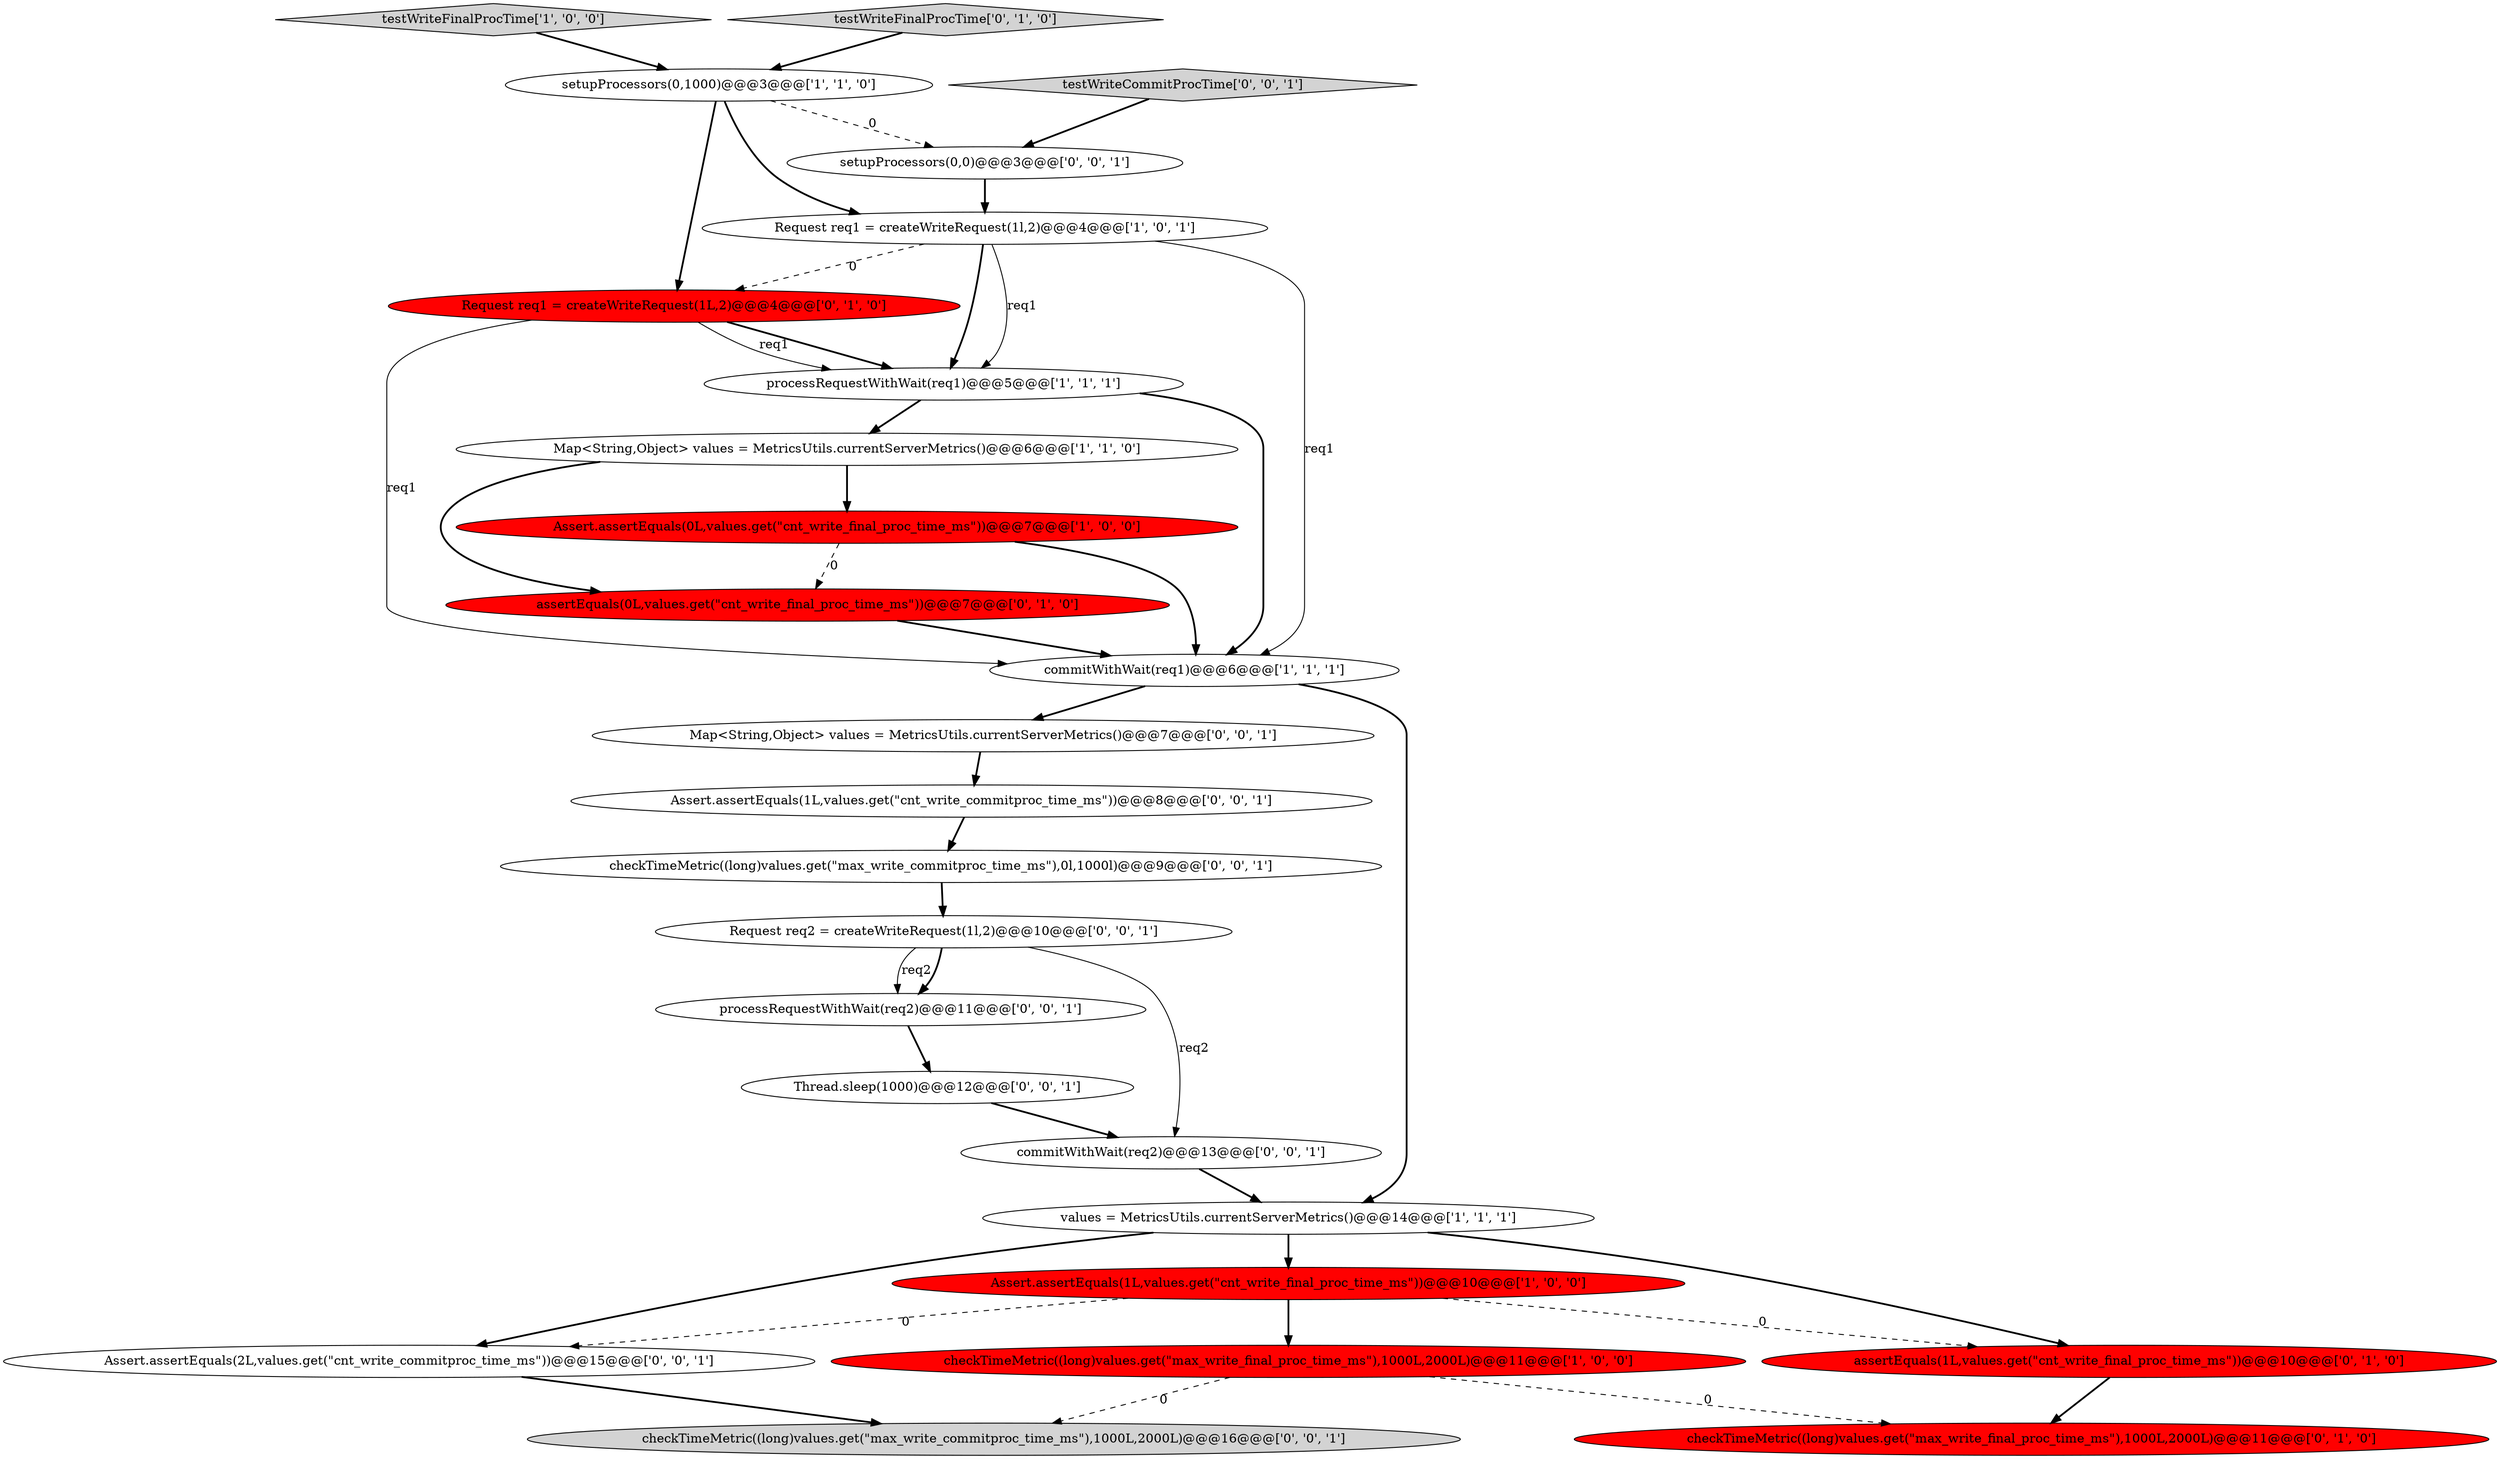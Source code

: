 digraph {
4 [style = filled, label = "Assert.assertEquals(1L,values.get(\"cnt_write_final_proc_time_ms\"))@@@10@@@['1', '0', '0']", fillcolor = red, shape = ellipse image = "AAA1AAABBB1BBB"];
3 [style = filled, label = "testWriteFinalProcTime['1', '0', '0']", fillcolor = lightgray, shape = diamond image = "AAA0AAABBB1BBB"];
18 [style = filled, label = "checkTimeMetric((long)values.get(\"max_write_commitproc_time_ms\"),0l,1000l)@@@9@@@['0', '0', '1']", fillcolor = white, shape = ellipse image = "AAA0AAABBB3BBB"];
5 [style = filled, label = "checkTimeMetric((long)values.get(\"max_write_final_proc_time_ms\"),1000L,2000L)@@@11@@@['1', '0', '0']", fillcolor = red, shape = ellipse image = "AAA1AAABBB1BBB"];
13 [style = filled, label = "checkTimeMetric((long)values.get(\"max_write_final_proc_time_ms\"),1000L,2000L)@@@11@@@['0', '1', '0']", fillcolor = red, shape = ellipse image = "AAA1AAABBB2BBB"];
22 [style = filled, label = "checkTimeMetric((long)values.get(\"max_write_commitproc_time_ms\"),1000L,2000L)@@@16@@@['0', '0', '1']", fillcolor = lightgray, shape = ellipse image = "AAA0AAABBB3BBB"];
12 [style = filled, label = "assertEquals(1L,values.get(\"cnt_write_final_proc_time_ms\"))@@@10@@@['0', '1', '0']", fillcolor = red, shape = ellipse image = "AAA1AAABBB2BBB"];
11 [style = filled, label = "Request req1 = createWriteRequest(1L,2)@@@4@@@['0', '1', '0']", fillcolor = red, shape = ellipse image = "AAA1AAABBB2BBB"];
21 [style = filled, label = "commitWithWait(req2)@@@13@@@['0', '0', '1']", fillcolor = white, shape = ellipse image = "AAA0AAABBB3BBB"];
17 [style = filled, label = "Assert.assertEquals(2L,values.get(\"cnt_write_commitproc_time_ms\"))@@@15@@@['0', '0', '1']", fillcolor = white, shape = ellipse image = "AAA0AAABBB3BBB"];
23 [style = filled, label = "setupProcessors(0,0)@@@3@@@['0', '0', '1']", fillcolor = white, shape = ellipse image = "AAA0AAABBB3BBB"];
8 [style = filled, label = "Map<String,Object> values = MetricsUtils.currentServerMetrics()@@@6@@@['1', '1', '0']", fillcolor = white, shape = ellipse image = "AAA0AAABBB1BBB"];
0 [style = filled, label = "setupProcessors(0,1000)@@@3@@@['1', '1', '0']", fillcolor = white, shape = ellipse image = "AAA0AAABBB1BBB"];
15 [style = filled, label = "processRequestWithWait(req2)@@@11@@@['0', '0', '1']", fillcolor = white, shape = ellipse image = "AAA0AAABBB3BBB"];
25 [style = filled, label = "testWriteCommitProcTime['0', '0', '1']", fillcolor = lightgray, shape = diamond image = "AAA0AAABBB3BBB"];
20 [style = filled, label = "Thread.sleep(1000)@@@12@@@['0', '0', '1']", fillcolor = white, shape = ellipse image = "AAA0AAABBB3BBB"];
14 [style = filled, label = "testWriteFinalProcTime['0', '1', '0']", fillcolor = lightgray, shape = diamond image = "AAA0AAABBB2BBB"];
7 [style = filled, label = "commitWithWait(req1)@@@6@@@['1', '1', '1']", fillcolor = white, shape = ellipse image = "AAA0AAABBB1BBB"];
9 [style = filled, label = "Assert.assertEquals(0L,values.get(\"cnt_write_final_proc_time_ms\"))@@@7@@@['1', '0', '0']", fillcolor = red, shape = ellipse image = "AAA1AAABBB1BBB"];
6 [style = filled, label = "processRequestWithWait(req1)@@@5@@@['1', '1', '1']", fillcolor = white, shape = ellipse image = "AAA0AAABBB1BBB"];
1 [style = filled, label = "Request req1 = createWriteRequest(1l,2)@@@4@@@['1', '0', '1']", fillcolor = white, shape = ellipse image = "AAA0AAABBB1BBB"];
10 [style = filled, label = "assertEquals(0L,values.get(\"cnt_write_final_proc_time_ms\"))@@@7@@@['0', '1', '0']", fillcolor = red, shape = ellipse image = "AAA1AAABBB2BBB"];
16 [style = filled, label = "Map<String,Object> values = MetricsUtils.currentServerMetrics()@@@7@@@['0', '0', '1']", fillcolor = white, shape = ellipse image = "AAA0AAABBB3BBB"];
19 [style = filled, label = "Assert.assertEquals(1L,values.get(\"cnt_write_commitproc_time_ms\"))@@@8@@@['0', '0', '1']", fillcolor = white, shape = ellipse image = "AAA0AAABBB3BBB"];
24 [style = filled, label = "Request req2 = createWriteRequest(1l,2)@@@10@@@['0', '0', '1']", fillcolor = white, shape = ellipse image = "AAA0AAABBB3BBB"];
2 [style = filled, label = "values = MetricsUtils.currentServerMetrics()@@@14@@@['1', '1', '1']", fillcolor = white, shape = ellipse image = "AAA0AAABBB1BBB"];
2->17 [style = bold, label=""];
5->13 [style = dashed, label="0"];
8->10 [style = bold, label=""];
24->21 [style = solid, label="req2"];
19->18 [style = bold, label=""];
18->24 [style = bold, label=""];
9->10 [style = dashed, label="0"];
1->7 [style = solid, label="req1"];
4->17 [style = dashed, label="0"];
25->23 [style = bold, label=""];
0->23 [style = dashed, label="0"];
11->6 [style = bold, label=""];
11->7 [style = solid, label="req1"];
0->11 [style = bold, label=""];
11->6 [style = solid, label="req1"];
9->7 [style = bold, label=""];
16->19 [style = bold, label=""];
17->22 [style = bold, label=""];
2->4 [style = bold, label=""];
10->7 [style = bold, label=""];
2->12 [style = bold, label=""];
3->0 [style = bold, label=""];
4->12 [style = dashed, label="0"];
21->2 [style = bold, label=""];
20->21 [style = bold, label=""];
1->6 [style = solid, label="req1"];
12->13 [style = bold, label=""];
1->6 [style = bold, label=""];
14->0 [style = bold, label=""];
7->2 [style = bold, label=""];
0->1 [style = bold, label=""];
15->20 [style = bold, label=""];
1->11 [style = dashed, label="0"];
7->16 [style = bold, label=""];
6->8 [style = bold, label=""];
8->9 [style = bold, label=""];
24->15 [style = solid, label="req2"];
23->1 [style = bold, label=""];
6->7 [style = bold, label=""];
4->5 [style = bold, label=""];
24->15 [style = bold, label=""];
5->22 [style = dashed, label="0"];
}
